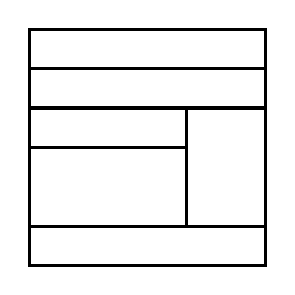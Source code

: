 \begin{tikzpicture}[very thick, scale=.5]
    \draw (0,5) rectangle (6,6);
    \draw (0,4) rectangle (6,5);
    \draw (0,3) rectangle (4,4);
    \draw (0,1) rectangle (4,3);
    \draw (4,1) rectangle (6,4);
    \draw (0,0) rectangle (6,1);
\end{tikzpicture}
